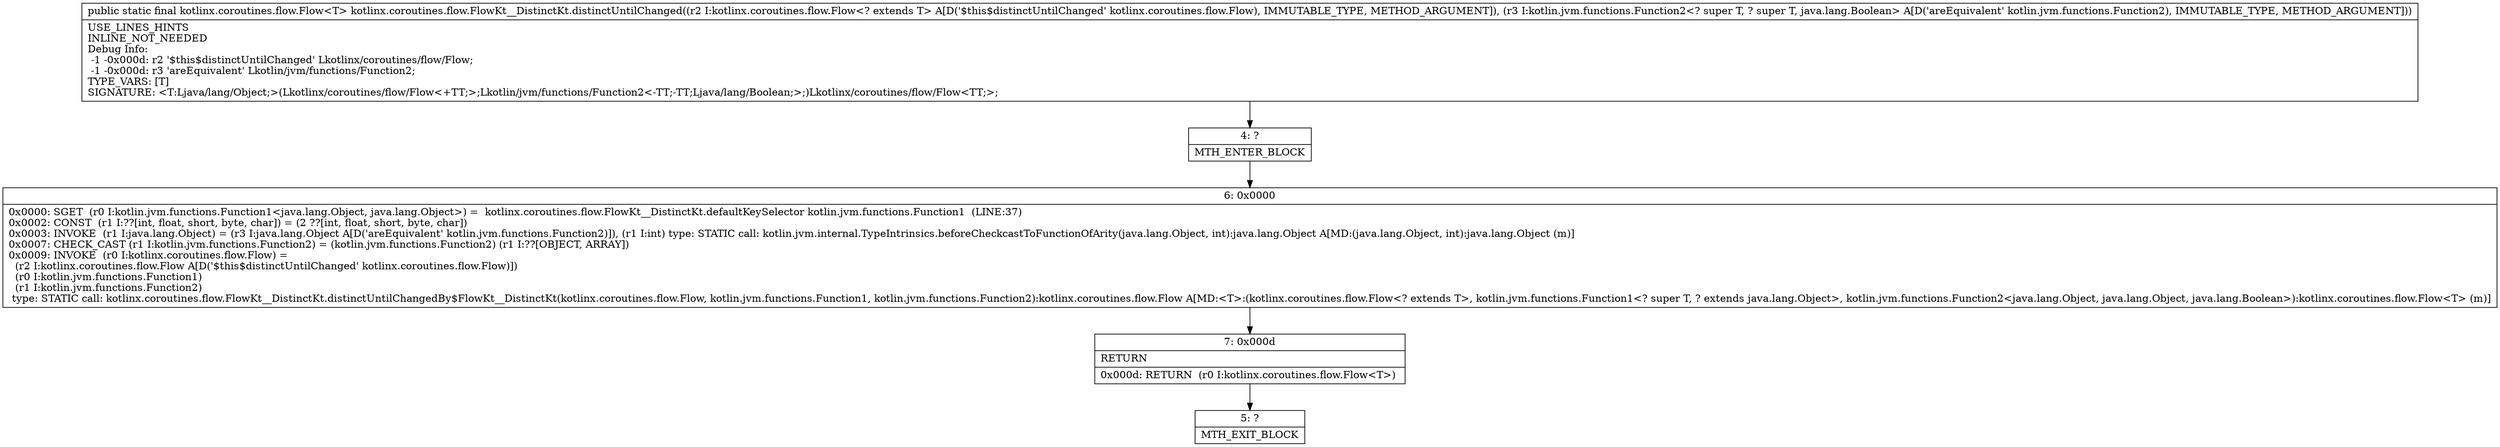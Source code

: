 digraph "CFG forkotlinx.coroutines.flow.FlowKt__DistinctKt.distinctUntilChanged(Lkotlinx\/coroutines\/flow\/Flow;Lkotlin\/jvm\/functions\/Function2;)Lkotlinx\/coroutines\/flow\/Flow;" {
Node_4 [shape=record,label="{4\:\ ?|MTH_ENTER_BLOCK\l}"];
Node_6 [shape=record,label="{6\:\ 0x0000|0x0000: SGET  (r0 I:kotlin.jvm.functions.Function1\<java.lang.Object, java.lang.Object\>) =  kotlinx.coroutines.flow.FlowKt__DistinctKt.defaultKeySelector kotlin.jvm.functions.Function1  (LINE:37)\l0x0002: CONST  (r1 I:??[int, float, short, byte, char]) = (2 ??[int, float, short, byte, char]) \l0x0003: INVOKE  (r1 I:java.lang.Object) = (r3 I:java.lang.Object A[D('areEquivalent' kotlin.jvm.functions.Function2)]), (r1 I:int) type: STATIC call: kotlin.jvm.internal.TypeIntrinsics.beforeCheckcastToFunctionOfArity(java.lang.Object, int):java.lang.Object A[MD:(java.lang.Object, int):java.lang.Object (m)]\l0x0007: CHECK_CAST (r1 I:kotlin.jvm.functions.Function2) = (kotlin.jvm.functions.Function2) (r1 I:??[OBJECT, ARRAY]) \l0x0009: INVOKE  (r0 I:kotlinx.coroutines.flow.Flow) = \l  (r2 I:kotlinx.coroutines.flow.Flow A[D('$this$distinctUntilChanged' kotlinx.coroutines.flow.Flow)])\l  (r0 I:kotlin.jvm.functions.Function1)\l  (r1 I:kotlin.jvm.functions.Function2)\l type: STATIC call: kotlinx.coroutines.flow.FlowKt__DistinctKt.distinctUntilChangedBy$FlowKt__DistinctKt(kotlinx.coroutines.flow.Flow, kotlin.jvm.functions.Function1, kotlin.jvm.functions.Function2):kotlinx.coroutines.flow.Flow A[MD:\<T\>:(kotlinx.coroutines.flow.Flow\<? extends T\>, kotlin.jvm.functions.Function1\<? super T, ? extends java.lang.Object\>, kotlin.jvm.functions.Function2\<java.lang.Object, java.lang.Object, java.lang.Boolean\>):kotlinx.coroutines.flow.Flow\<T\> (m)]\l}"];
Node_7 [shape=record,label="{7\:\ 0x000d|RETURN\l|0x000d: RETURN  (r0 I:kotlinx.coroutines.flow.Flow\<T\>) \l}"];
Node_5 [shape=record,label="{5\:\ ?|MTH_EXIT_BLOCK\l}"];
MethodNode[shape=record,label="{public static final kotlinx.coroutines.flow.Flow\<T\> kotlinx.coroutines.flow.FlowKt__DistinctKt.distinctUntilChanged((r2 I:kotlinx.coroutines.flow.Flow\<? extends T\> A[D('$this$distinctUntilChanged' kotlinx.coroutines.flow.Flow), IMMUTABLE_TYPE, METHOD_ARGUMENT]), (r3 I:kotlin.jvm.functions.Function2\<? super T, ? super T, java.lang.Boolean\> A[D('areEquivalent' kotlin.jvm.functions.Function2), IMMUTABLE_TYPE, METHOD_ARGUMENT]))  | USE_LINES_HINTS\lINLINE_NOT_NEEDED\lDebug Info:\l  \-1 \-0x000d: r2 '$this$distinctUntilChanged' Lkotlinx\/coroutines\/flow\/Flow;\l  \-1 \-0x000d: r3 'areEquivalent' Lkotlin\/jvm\/functions\/Function2;\lTYPE_VARS: [T]\lSIGNATURE: \<T:Ljava\/lang\/Object;\>(Lkotlinx\/coroutines\/flow\/Flow\<+TT;\>;Lkotlin\/jvm\/functions\/Function2\<\-TT;\-TT;Ljava\/lang\/Boolean;\>;)Lkotlinx\/coroutines\/flow\/Flow\<TT;\>;\l}"];
MethodNode -> Node_4;Node_4 -> Node_6;
Node_6 -> Node_7;
Node_7 -> Node_5;
}

